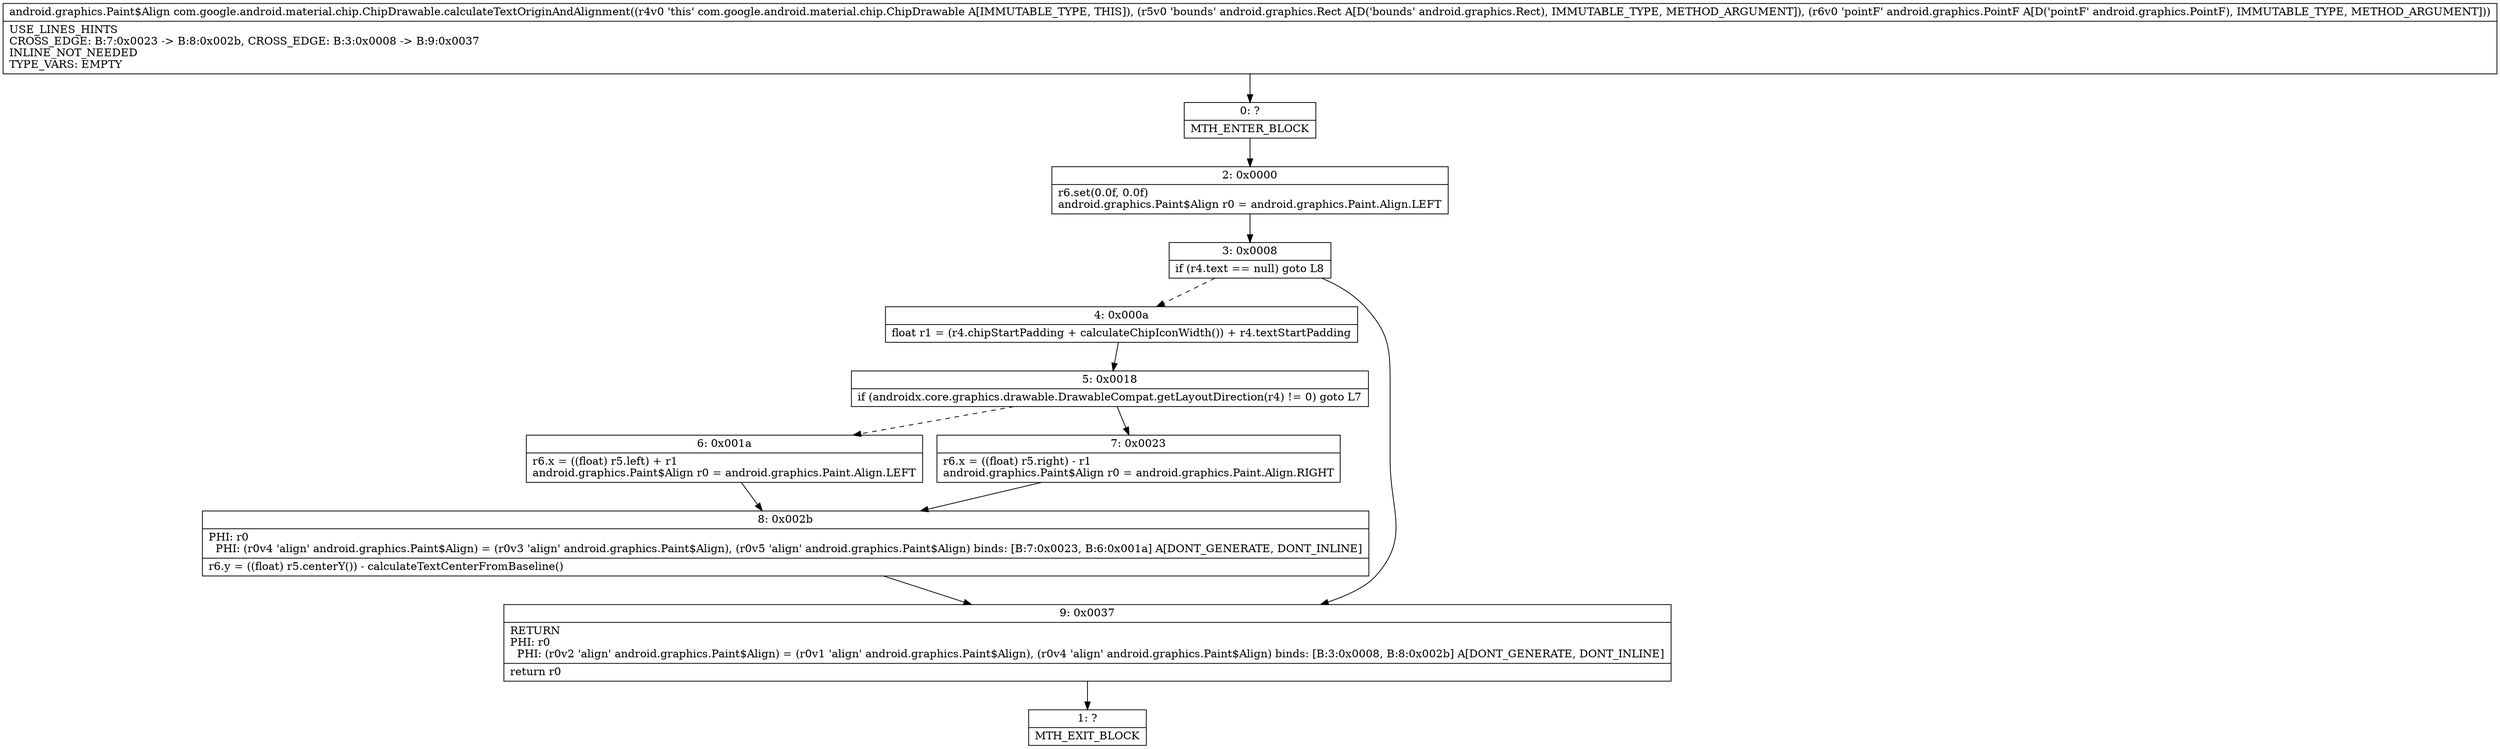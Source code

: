 digraph "CFG forcom.google.android.material.chip.ChipDrawable.calculateTextOriginAndAlignment(Landroid\/graphics\/Rect;Landroid\/graphics\/PointF;)Landroid\/graphics\/Paint$Align;" {
Node_0 [shape=record,label="{0\:\ ?|MTH_ENTER_BLOCK\l}"];
Node_2 [shape=record,label="{2\:\ 0x0000|r6.set(0.0f, 0.0f)\landroid.graphics.Paint$Align r0 = android.graphics.Paint.Align.LEFT\l}"];
Node_3 [shape=record,label="{3\:\ 0x0008|if (r4.text == null) goto L8\l}"];
Node_4 [shape=record,label="{4\:\ 0x000a|float r1 = (r4.chipStartPadding + calculateChipIconWidth()) + r4.textStartPadding\l}"];
Node_5 [shape=record,label="{5\:\ 0x0018|if (androidx.core.graphics.drawable.DrawableCompat.getLayoutDirection(r4) != 0) goto L7\l}"];
Node_6 [shape=record,label="{6\:\ 0x001a|r6.x = ((float) r5.left) + r1\landroid.graphics.Paint$Align r0 = android.graphics.Paint.Align.LEFT\l}"];
Node_8 [shape=record,label="{8\:\ 0x002b|PHI: r0 \l  PHI: (r0v4 'align' android.graphics.Paint$Align) = (r0v3 'align' android.graphics.Paint$Align), (r0v5 'align' android.graphics.Paint$Align) binds: [B:7:0x0023, B:6:0x001a] A[DONT_GENERATE, DONT_INLINE]\l|r6.y = ((float) r5.centerY()) \- calculateTextCenterFromBaseline()\l}"];
Node_7 [shape=record,label="{7\:\ 0x0023|r6.x = ((float) r5.right) \- r1\landroid.graphics.Paint$Align r0 = android.graphics.Paint.Align.RIGHT\l}"];
Node_9 [shape=record,label="{9\:\ 0x0037|RETURN\lPHI: r0 \l  PHI: (r0v2 'align' android.graphics.Paint$Align) = (r0v1 'align' android.graphics.Paint$Align), (r0v4 'align' android.graphics.Paint$Align) binds: [B:3:0x0008, B:8:0x002b] A[DONT_GENERATE, DONT_INLINE]\l|return r0\l}"];
Node_1 [shape=record,label="{1\:\ ?|MTH_EXIT_BLOCK\l}"];
MethodNode[shape=record,label="{android.graphics.Paint$Align com.google.android.material.chip.ChipDrawable.calculateTextOriginAndAlignment((r4v0 'this' com.google.android.material.chip.ChipDrawable A[IMMUTABLE_TYPE, THIS]), (r5v0 'bounds' android.graphics.Rect A[D('bounds' android.graphics.Rect), IMMUTABLE_TYPE, METHOD_ARGUMENT]), (r6v0 'pointF' android.graphics.PointF A[D('pointF' android.graphics.PointF), IMMUTABLE_TYPE, METHOD_ARGUMENT]))  | USE_LINES_HINTS\lCROSS_EDGE: B:7:0x0023 \-\> B:8:0x002b, CROSS_EDGE: B:3:0x0008 \-\> B:9:0x0037\lINLINE_NOT_NEEDED\lTYPE_VARS: EMPTY\l}"];
MethodNode -> Node_0;Node_0 -> Node_2;
Node_2 -> Node_3;
Node_3 -> Node_4[style=dashed];
Node_3 -> Node_9;
Node_4 -> Node_5;
Node_5 -> Node_6[style=dashed];
Node_5 -> Node_7;
Node_6 -> Node_8;
Node_8 -> Node_9;
Node_7 -> Node_8;
Node_9 -> Node_1;
}

